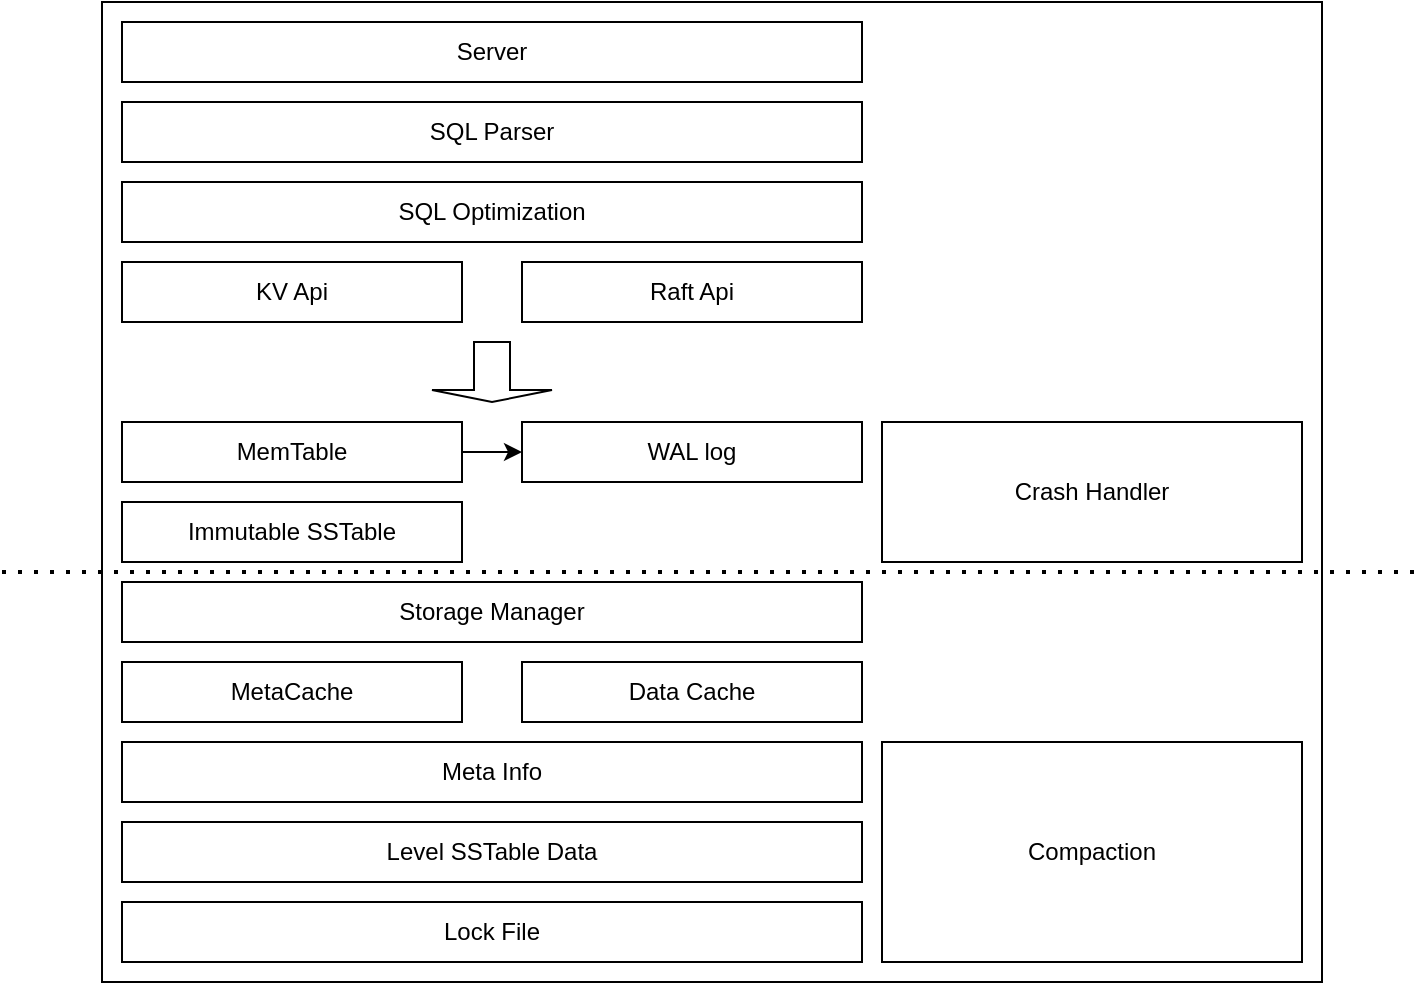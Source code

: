 <mxfile>
    <diagram id="Ny65mwLnFDzuYk7Xo06S" name="第 1 页">
        <mxGraphModel dx="1026" dy="739" grid="1" gridSize="10" guides="1" tooltips="1" connect="1" arrows="1" fold="1" page="1" pageScale="1" pageWidth="827" pageHeight="1169" math="0" shadow="0">
            <root>
                <mxCell id="0"/>
                <mxCell id="1" parent="0"/>
                <mxCell id="6" value="" style="rounded=0;whiteSpace=wrap;html=1;" parent="1" vertex="1">
                    <mxGeometry x="190" y="270" width="610" height="490" as="geometry"/>
                </mxCell>
                <mxCell id="7" value="Server" style="rounded=0;whiteSpace=wrap;html=1;" parent="1" vertex="1">
                    <mxGeometry x="200" y="280" width="370" height="30" as="geometry"/>
                </mxCell>
                <mxCell id="9" value="SQL Parser" style="rounded=0;whiteSpace=wrap;html=1;" parent="1" vertex="1">
                    <mxGeometry x="200" y="320" width="370" height="30" as="geometry"/>
                </mxCell>
                <mxCell id="10" value="SQL Optimization" style="rounded=0;whiteSpace=wrap;html=1;" parent="1" vertex="1">
                    <mxGeometry x="200" y="360" width="370" height="30" as="geometry"/>
                </mxCell>
                <mxCell id="11" value="KV Api" style="rounded=0;whiteSpace=wrap;html=1;" parent="1" vertex="1">
                    <mxGeometry x="200" y="400" width="170" height="30" as="geometry"/>
                </mxCell>
                <mxCell id="12" value="Raft Api" style="rounded=0;whiteSpace=wrap;html=1;" parent="1" vertex="1">
                    <mxGeometry x="400" y="400" width="170" height="30" as="geometry"/>
                </mxCell>
                <mxCell id="13" value="Immutable SSTable" style="rounded=0;whiteSpace=wrap;html=1;" parent="1" vertex="1">
                    <mxGeometry x="200" y="520" width="170" height="30" as="geometry"/>
                </mxCell>
                <mxCell id="14" value="WAL log" style="rounded=0;whiteSpace=wrap;html=1;" parent="1" vertex="1">
                    <mxGeometry x="400" y="480" width="170" height="30" as="geometry"/>
                </mxCell>
                <mxCell id="15" value="" style="shape=singleArrow;direction=south;whiteSpace=wrap;html=1;" parent="1" vertex="1">
                    <mxGeometry x="355" y="440" width="60" height="30" as="geometry"/>
                </mxCell>
                <mxCell id="24" style="edgeStyle=none;html=1;exitX=1;exitY=0.5;exitDx=0;exitDy=0;" parent="1" source="16" target="14" edge="1">
                    <mxGeometry relative="1" as="geometry"/>
                </mxCell>
                <mxCell id="16" value="MemTable" style="rounded=0;whiteSpace=wrap;html=1;" parent="1" vertex="1">
                    <mxGeometry x="200" y="480" width="170" height="30" as="geometry"/>
                </mxCell>
                <mxCell id="25" value="Level SSTable Data" style="rounded=0;whiteSpace=wrap;html=1;" parent="1" vertex="1">
                    <mxGeometry x="200" y="680" width="370" height="30" as="geometry"/>
                </mxCell>
                <mxCell id="26" value="Meta Info" style="rounded=0;whiteSpace=wrap;html=1;" parent="1" vertex="1">
                    <mxGeometry x="200" y="640" width="370" height="30" as="geometry"/>
                </mxCell>
                <mxCell id="27" value="Compaction" style="rounded=0;whiteSpace=wrap;html=1;" parent="1" vertex="1">
                    <mxGeometry x="580" y="640" width="210" height="110" as="geometry"/>
                </mxCell>
                <mxCell id="28" value="Lock File" style="rounded=0;whiteSpace=wrap;html=1;" parent="1" vertex="1">
                    <mxGeometry x="200" y="720" width="370" height="30" as="geometry"/>
                </mxCell>
                <mxCell id="29" value="Crash Handler" style="rounded=0;whiteSpace=wrap;html=1;" parent="1" vertex="1">
                    <mxGeometry x="580" y="480" width="210" height="70" as="geometry"/>
                </mxCell>
                <mxCell id="30" value="Storage Manager" style="rounded=0;whiteSpace=wrap;html=1;" parent="1" vertex="1">
                    <mxGeometry x="200" y="560" width="370" height="30" as="geometry"/>
                </mxCell>
                <mxCell id="31" value="Data Cache" style="rounded=0;whiteSpace=wrap;html=1;" parent="1" vertex="1">
                    <mxGeometry x="400" y="600" width="170" height="30" as="geometry"/>
                </mxCell>
                <mxCell id="32" value="MetaCache" style="rounded=0;whiteSpace=wrap;html=1;" parent="1" vertex="1">
                    <mxGeometry x="200" y="600" width="170" height="30" as="geometry"/>
                </mxCell>
                <mxCell id="33" value="" style="endArrow=none;dashed=1;html=1;dashPattern=1 3;strokeWidth=2;" parent="1" edge="1">
                    <mxGeometry width="50" height="50" relative="1" as="geometry">
                        <mxPoint x="140" y="555" as="sourcePoint"/>
                        <mxPoint x="850" y="555" as="targetPoint"/>
                    </mxGeometry>
                </mxCell>
            </root>
        </mxGraphModel>
    </diagram>
</mxfile>